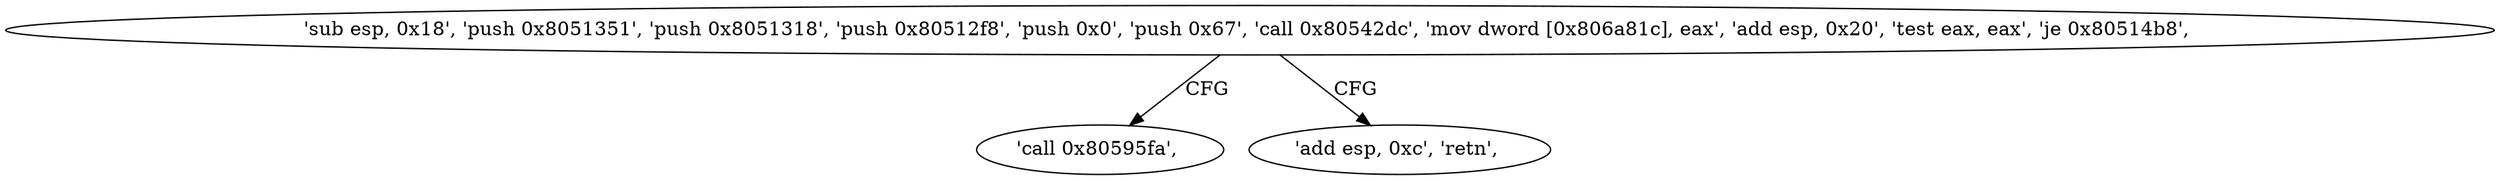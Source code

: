 digraph "func" {
"134550669" [label = "'sub esp, 0x18', 'push 0x8051351', 'push 0x8051318', 'push 0x80512f8', 'push 0x0', 'push 0x67', 'call 0x80542dc', 'mov dword [0x806a81c], eax', 'add esp, 0x20', 'test eax, eax', 'je 0x80514b8', " ]
"134550712" [label = "'call 0x80595fa', " ]
"134550708" [label = "'add esp, 0xc', 'retn', " ]
"134550669" -> "134550712" [ label = "CFG" ]
"134550669" -> "134550708" [ label = "CFG" ]
}
